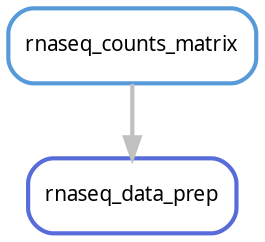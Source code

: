 digraph snakemake_dag {
    graph[bgcolor=white, margin=0];
    node[shape=box, style=rounded, fontname=sans,                 fontsize=10, penwidth=2];
    edge[penwidth=2, color=grey];
	0[label = "rnaseq_counts_matrix", color = "0.58 0.6 0.85", style="rounded"];
	1[label = "rnaseq_data_prep", color = "0.64 0.6 0.85", style="rounded"];
	0 -> 1
}            
